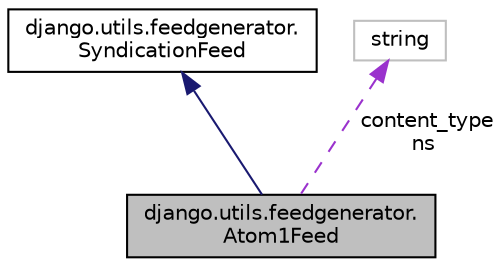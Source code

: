 digraph "django.utils.feedgenerator.Atom1Feed"
{
 // LATEX_PDF_SIZE
  edge [fontname="Helvetica",fontsize="10",labelfontname="Helvetica",labelfontsize="10"];
  node [fontname="Helvetica",fontsize="10",shape=record];
  Node1 [label="django.utils.feedgenerator.\lAtom1Feed",height=0.2,width=0.4,color="black", fillcolor="grey75", style="filled", fontcolor="black",tooltip=" "];
  Node2 -> Node1 [dir="back",color="midnightblue",fontsize="10",style="solid"];
  Node2 [label="django.utils.feedgenerator.\lSyndicationFeed",height=0.2,width=0.4,color="black", fillcolor="white", style="filled",URL="$classdjango_1_1utils_1_1feedgenerator_1_1_syndication_feed.html",tooltip=" "];
  Node3 -> Node1 [dir="back",color="darkorchid3",fontsize="10",style="dashed",label=" content_type\nns" ];
  Node3 [label="string",height=0.2,width=0.4,color="grey75", fillcolor="white", style="filled",tooltip=" "];
}
